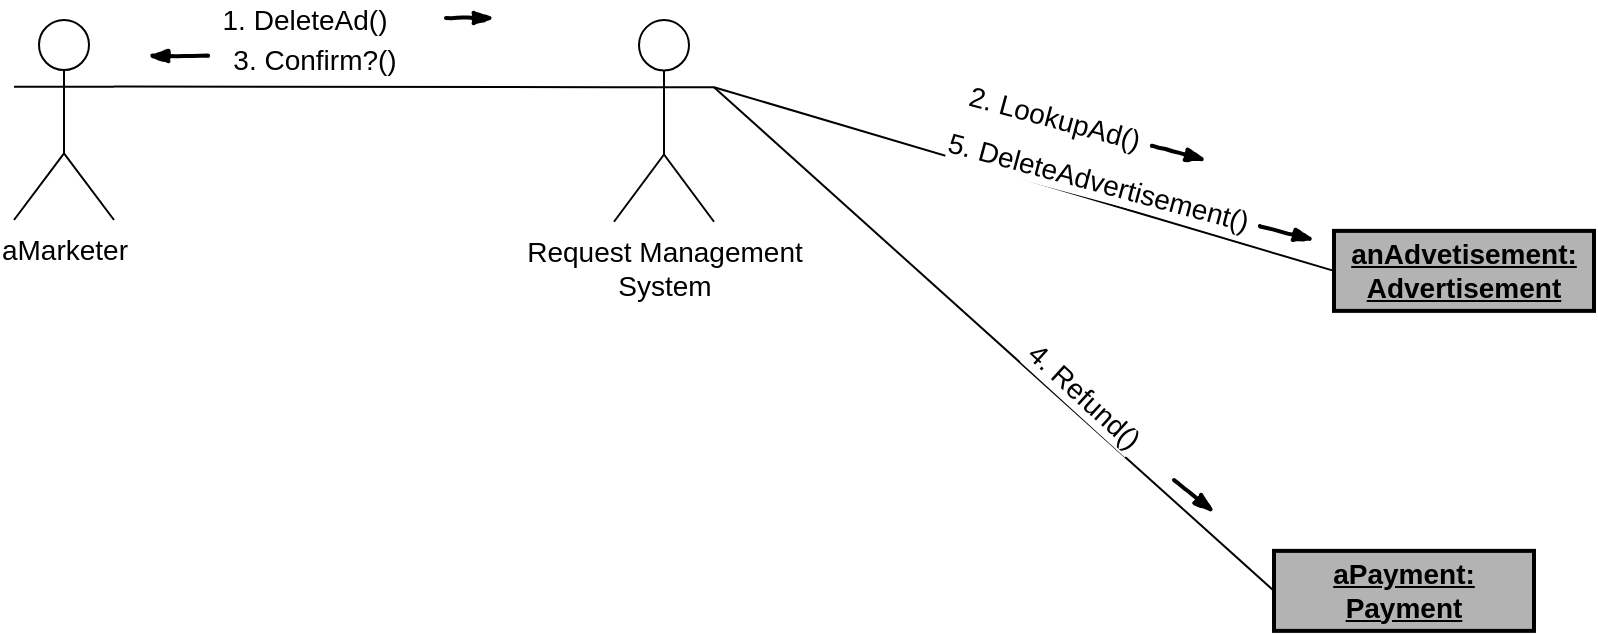 <mxfile version="12.4.3" type="device" pages="1"><diagram id="Xu7hAwpWHqqz043k15y8" name="Page-1"><mxGraphModel dx="1024" dy="584" grid="1" gridSize="10" guides="1" tooltips="1" connect="1" arrows="1" fold="1" page="1" pageScale="1" pageWidth="850" pageHeight="1100" math="0" shadow="0"><root><mxCell id="0"/><mxCell id="1" parent="0"/><mxCell id="eI447mRiReDyooh-H_tk-48" value="&lt;u style=&quot;font-size: 14px;&quot;&gt;&lt;b style=&quot;font-size: 14px;&quot;&gt;aPayment: Payment&lt;/b&gt;&lt;/u&gt;" style="rounded=0;whiteSpace=wrap;html=1;fillColor=#B3B3B3;strokeWidth=2;fontSize=14;" parent="1" vertex="1"><mxGeometry x="670" y="525.44" width="130" height="40" as="geometry"/></mxCell><mxCell id="A1uHR4Oh70x3VBSi_ET3-15" style="edgeStyle=none;rounded=0;orthogonalLoop=1;jettySize=auto;html=1;exitX=1;exitY=0.333;exitDx=0;exitDy=0;exitPerimeter=0;entryX=0;entryY=0.333;entryDx=0;entryDy=0;entryPerimeter=0;endArrow=none;endFill=0;fontSize=14;" parent="1" source="4Tu1oQqfwqeqmw-D4zRC-1" target="eI447mRiReDyooh-H_tk-8" edge="1"><mxGeometry relative="1" as="geometry"/></mxCell><mxCell id="4Tu1oQqfwqeqmw-D4zRC-1" value="aMarketer" style="shape=umlActor;verticalLabelPosition=bottom;labelBackgroundColor=#ffffff;verticalAlign=top;html=1;outlineConnect=0;fontSize=14;" parent="1" vertex="1"><mxGeometry x="40" y="260" width="50" height="100" as="geometry"/></mxCell><mxCell id="A1uHR4Oh70x3VBSi_ET3-3" style="edgeStyle=none;rounded=0;orthogonalLoop=1;jettySize=auto;html=1;exitX=1;exitY=0.333;exitDx=0;exitDy=0;exitPerimeter=0;entryX=0;entryY=0.5;entryDx=0;entryDy=0;endArrow=none;endFill=0;fontSize=14;" parent="1" source="eI447mRiReDyooh-H_tk-8" target="eI447mRiReDyooh-H_tk-31" edge="1"><mxGeometry relative="1" as="geometry"/></mxCell><mxCell id="A1uHR4Oh70x3VBSi_ET3-12" value="5. DeleteAdvertisement()" style="text;html=1;align=center;verticalAlign=middle;resizable=0;points=[];;labelBackgroundColor=#ffffff;fontSize=14;rotation=15;" parent="A1uHR4Oh70x3VBSi_ET3-3" vertex="1" connectable="0"><mxGeometry x="0.234" y="-1" relative="1" as="geometry"><mxPoint x="1" y="-11" as="offset"/></mxGeometry></mxCell><mxCell id="A1uHR4Oh70x3VBSi_ET3-4" style="edgeStyle=none;rounded=0;orthogonalLoop=1;jettySize=auto;html=1;exitX=1;exitY=0.333;exitDx=0;exitDy=0;exitPerimeter=0;entryX=0;entryY=0.5;entryDx=0;entryDy=0;endArrow=none;endFill=0;fontSize=14;" parent="1" source="eI447mRiReDyooh-H_tk-8" target="eI447mRiReDyooh-H_tk-48" edge="1"><mxGeometry relative="1" as="geometry"/></mxCell><mxCell id="A1uHR4Oh70x3VBSi_ET3-5" value="&lt;div&gt;4. Refund()&lt;/div&gt;" style="text;html=1;align=center;verticalAlign=middle;resizable=0;points=[];;labelBackgroundColor=#ffffff;rotation=42.4;fontSize=14;" parent="A1uHR4Oh70x3VBSi_ET3-4" vertex="1" connectable="0"><mxGeometry x="0.345" y="-2" relative="1" as="geometry"><mxPoint x="-2.03" y="-17.11" as="offset"/></mxGeometry></mxCell><mxCell id="eI447mRiReDyooh-H_tk-8" value="&lt;div style=&quot;font-size: 14px;&quot;&gt;Request Management &lt;br style=&quot;font-size: 14px;&quot;&gt;&lt;/div&gt;&lt;div style=&quot;font-size: 14px;&quot;&gt;System&lt;br style=&quot;font-size: 14px;&quot;&gt;&lt;/div&gt;" style="shape=umlActor;verticalLabelPosition=bottom;labelBackgroundColor=#ffffff;verticalAlign=top;html=1;outlineConnect=0;fontSize=14;" parent="1" vertex="1"><mxGeometry x="340" y="260" width="50" height="100.883" as="geometry"/></mxCell><mxCell id="eI447mRiReDyooh-H_tk-31" value="&lt;b style=&quot;font-size: 14px;&quot;&gt;&lt;u style=&quot;font-size: 14px;&quot;&gt;anAdvetisement: Advertisement&lt;br style=&quot;font-size: 14px;&quot;&gt;&lt;/u&gt;&lt;/b&gt;" style="rounded=0;whiteSpace=wrap;html=1;fillColor=#B3B3B3;strokeWidth=2;fontSize=14;" parent="1" vertex="1"><mxGeometry x="700" y="365.44" width="130" height="40" as="geometry"/></mxCell><mxCell id="A1uHR4Oh70x3VBSi_ET3-7" value="" style="rounded=0;comic=1;strokeWidth=2;endArrow=blockThin;html=1;fontFamily=Comic Sans MS;fontStyle=1;" parent="1" edge="1"><mxGeometry width="50" height="50" relative="1" as="geometry"><mxPoint x="620" y="490" as="sourcePoint"/><mxPoint x="640" y="506" as="targetPoint"/></mxGeometry></mxCell><mxCell id="A1uHR4Oh70x3VBSi_ET3-11" value="" style="rounded=0;comic=1;strokeWidth=2;endArrow=blockThin;html=1;fontFamily=Comic Sans MS;fontStyle=1;" parent="1" edge="1"><mxGeometry width="50" height="50" relative="1" as="geometry"><mxPoint x="256" y="259" as="sourcePoint"/><mxPoint x="280" y="259" as="targetPoint"/></mxGeometry></mxCell><mxCell id="A1uHR4Oh70x3VBSi_ET3-13" value="" style="rounded=0;comic=1;strokeWidth=2;endArrow=blockThin;html=1;fontFamily=Comic Sans MS;fontStyle=1;" parent="1" edge="1"><mxGeometry width="50" height="50" relative="1" as="geometry"><mxPoint x="663" y="363" as="sourcePoint"/><mxPoint x="690" y="370" as="targetPoint"/></mxGeometry></mxCell><mxCell id="A1uHR4Oh70x3VBSi_ET3-16" value="1. DeleteAd()" style="text;html=1;align=center;verticalAlign=middle;resizable=0;points=[];;autosize=1;fontSize=14;" parent="1" vertex="1"><mxGeometry x="135" y="250" width="100" height="20" as="geometry"/></mxCell><mxCell id="A1uHR4Oh70x3VBSi_ET3-17" value="3. Confirm?()" style="text;html=1;align=center;verticalAlign=middle;resizable=0;points=[];;autosize=1;fontSize=14;direction=south;" parent="1" vertex="1"><mxGeometry x="140" y="270" width="100" height="20" as="geometry"/></mxCell><mxCell id="A1uHR4Oh70x3VBSi_ET3-25" value="" style="rounded=0;comic=1;strokeWidth=2;endArrow=blockThin;html=1;fontFamily=Comic Sans MS;fontStyle=1;" parent="1" edge="1"><mxGeometry width="50" height="50" relative="1" as="geometry"><mxPoint x="137" y="278" as="sourcePoint"/><mxPoint x="107" y="278" as="targetPoint"/></mxGeometry></mxCell><mxCell id="xE8C8aQdYn32eJr2K_cs-3" value="&lt;font style=&quot;font-size: 14px&quot;&gt;2. LookupAd()&lt;br&gt;&lt;/font&gt;" style="text;html=1;align=center;verticalAlign=middle;resizable=0;points=[];;autosize=1;rotation=15;" parent="1" vertex="1"><mxGeometry x="510" y="299" width="100" height="20" as="geometry"/></mxCell><mxCell id="xE8C8aQdYn32eJr2K_cs-4" value="" style="rounded=0;comic=1;strokeWidth=2;endArrow=blockThin;html=1;fontFamily=Comic Sans MS;fontStyle=1;" parent="1" edge="1"><mxGeometry width="50" height="50" relative="1" as="geometry"><mxPoint x="609" y="323" as="sourcePoint"/><mxPoint x="636" y="330" as="targetPoint"/></mxGeometry></mxCell></root></mxGraphModel></diagram></mxfile>